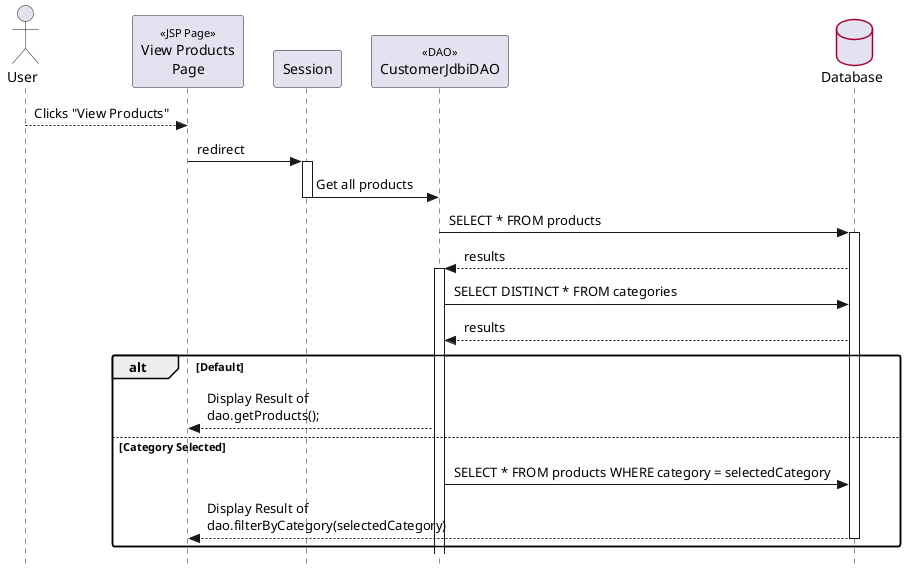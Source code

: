 @startuml

' === Style Tweaks ===

skinparam {
  Style StrictUML
  RoundCorner 5
  ParticipantPadding 10
  Padding 2
  SequenceStereotype {
    Font {
      Size 11
      Style plain
    }
  }
  Database {
    BorderColor #A80036
  }
}


' === Actors / Participants

actor "User" as user
participant "View Products\nPage" as viewPage << JSP Page >>
participant "Session" as session
participant "CustomerJdbiDAO" as dao << DAO >>
database "Database" as db

user --> viewPage: Clicks "View Products"
viewPage -> session++: redirect
session -> dao--: Get all products
dao -> db++: SELECT * FROM products
db --> dao++: results
dao ->db: SELECT DISTINCT * FROM categories
db --> dao: results

alt Default
dao --> viewPage: Display Result of \ndao.getProducts();

else Category Selected
dao->db :SELECT * FROM products WHERE category = selectedCategory
db --> viewPage: Display Result of \ndao.filterByCategory(selectedCategory)
db--

end





  

'       <%
'                         //ProductDAO dao = new ProductCollectionsDAO();
'                 ProductDAO dao = DaoFactory.getProductDAO();

'                         // get the major from the query parameter
'                         String selectedCategory = request.getParameter("category");

' // declare the students collection
'                         Collection<Product> products;

' // if there is no major parameter, or "All" is requested, return all students
'                         if (selectedCategory == null || selectedCategory.equals("All")) {
'                             products = dao.getProducts();
'                         } else {
'                             // otherwise, get the students for the requested major
'                             products = dao.filterByCategory(selectedCategory);
'                         }
                        

'                         for (Product product : products) {
'                     %>

' PLUS VIEW CATEGORIES




' === Interactions ===





@enduml
